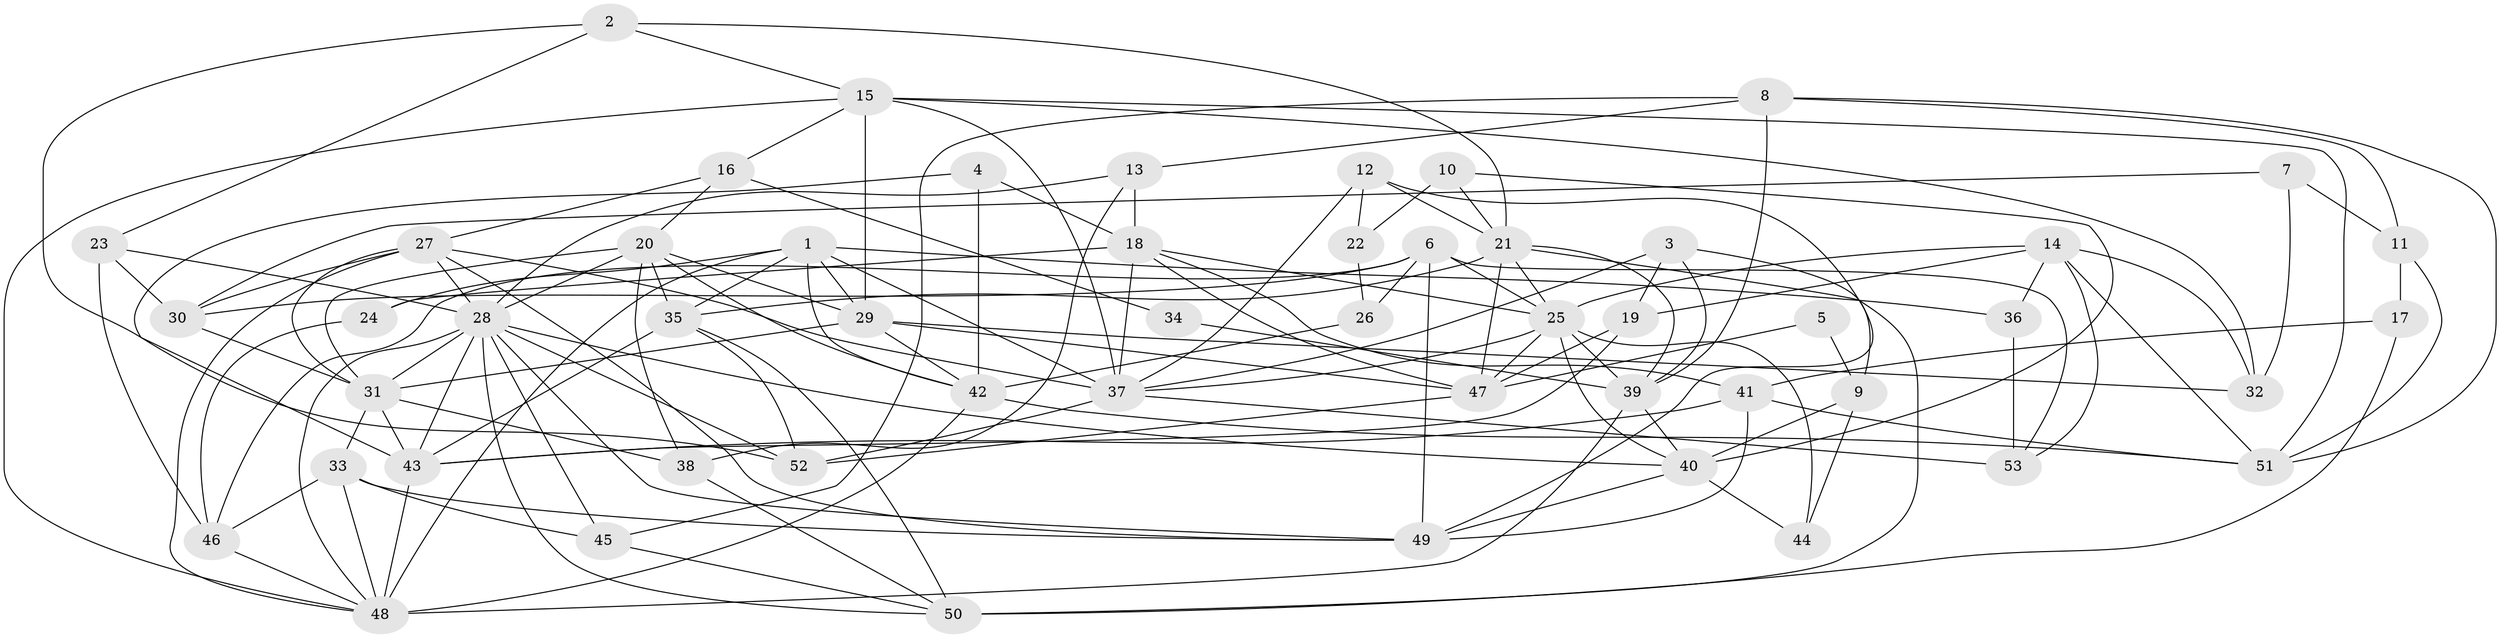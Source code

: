 // original degree distribution, {3: 0.24528301886792453, 4: 0.3113207547169811, 5: 0.2358490566037736, 2: 0.11320754716981132, 7: 0.018867924528301886, 6: 0.0660377358490566, 9: 0.009433962264150943}
// Generated by graph-tools (version 1.1) at 2025/02/03/09/25 03:02:05]
// undirected, 53 vertices, 141 edges
graph export_dot {
graph [start="1"]
  node [color=gray90,style=filled];
  1;
  2;
  3;
  4;
  5;
  6;
  7;
  8;
  9;
  10;
  11;
  12;
  13;
  14;
  15;
  16;
  17;
  18;
  19;
  20;
  21;
  22;
  23;
  24;
  25;
  26;
  27;
  28;
  29;
  30;
  31;
  32;
  33;
  34;
  35;
  36;
  37;
  38;
  39;
  40;
  41;
  42;
  43;
  44;
  45;
  46;
  47;
  48;
  49;
  50;
  51;
  52;
  53;
  1 -- 24 [weight=1.0];
  1 -- 29 [weight=1.0];
  1 -- 35 [weight=2.0];
  1 -- 36 [weight=2.0];
  1 -- 37 [weight=1.0];
  1 -- 42 [weight=1.0];
  1 -- 48 [weight=1.0];
  2 -- 15 [weight=1.0];
  2 -- 21 [weight=1.0];
  2 -- 23 [weight=1.0];
  2 -- 52 [weight=1.0];
  3 -- 9 [weight=1.0];
  3 -- 19 [weight=1.0];
  3 -- 37 [weight=1.0];
  3 -- 39 [weight=1.0];
  4 -- 18 [weight=1.0];
  4 -- 42 [weight=1.0];
  4 -- 43 [weight=1.0];
  5 -- 9 [weight=1.0];
  5 -- 47 [weight=1.0];
  6 -- 25 [weight=1.0];
  6 -- 26 [weight=1.0];
  6 -- 30 [weight=1.0];
  6 -- 46 [weight=1.0];
  6 -- 49 [weight=1.0];
  6 -- 53 [weight=1.0];
  7 -- 11 [weight=1.0];
  7 -- 30 [weight=1.0];
  7 -- 32 [weight=1.0];
  8 -- 11 [weight=1.0];
  8 -- 13 [weight=1.0];
  8 -- 39 [weight=2.0];
  8 -- 45 [weight=1.0];
  8 -- 51 [weight=1.0];
  9 -- 40 [weight=1.0];
  9 -- 44 [weight=1.0];
  10 -- 21 [weight=1.0];
  10 -- 22 [weight=1.0];
  10 -- 40 [weight=1.0];
  11 -- 17 [weight=1.0];
  11 -- 51 [weight=1.0];
  12 -- 21 [weight=1.0];
  12 -- 22 [weight=1.0];
  12 -- 37 [weight=1.0];
  12 -- 49 [weight=1.0];
  13 -- 18 [weight=1.0];
  13 -- 28 [weight=1.0];
  13 -- 38 [weight=1.0];
  14 -- 19 [weight=1.0];
  14 -- 25 [weight=1.0];
  14 -- 32 [weight=1.0];
  14 -- 36 [weight=1.0];
  14 -- 51 [weight=1.0];
  14 -- 53 [weight=1.0];
  15 -- 16 [weight=1.0];
  15 -- 29 [weight=1.0];
  15 -- 32 [weight=1.0];
  15 -- 37 [weight=1.0];
  15 -- 48 [weight=1.0];
  15 -- 51 [weight=1.0];
  16 -- 20 [weight=1.0];
  16 -- 27 [weight=1.0];
  16 -- 34 [weight=1.0];
  17 -- 41 [weight=1.0];
  17 -- 50 [weight=1.0];
  18 -- 24 [weight=1.0];
  18 -- 25 [weight=1.0];
  18 -- 37 [weight=1.0];
  18 -- 41 [weight=1.0];
  18 -- 47 [weight=1.0];
  19 -- 43 [weight=1.0];
  19 -- 47 [weight=1.0];
  20 -- 28 [weight=1.0];
  20 -- 29 [weight=1.0];
  20 -- 31 [weight=2.0];
  20 -- 35 [weight=1.0];
  20 -- 38 [weight=1.0];
  20 -- 42 [weight=1.0];
  21 -- 25 [weight=1.0];
  21 -- 35 [weight=1.0];
  21 -- 39 [weight=1.0];
  21 -- 47 [weight=1.0];
  21 -- 50 [weight=1.0];
  22 -- 26 [weight=1.0];
  23 -- 28 [weight=1.0];
  23 -- 30 [weight=1.0];
  23 -- 46 [weight=2.0];
  24 -- 46 [weight=1.0];
  25 -- 37 [weight=1.0];
  25 -- 39 [weight=1.0];
  25 -- 40 [weight=1.0];
  25 -- 44 [weight=1.0];
  25 -- 47 [weight=1.0];
  26 -- 42 [weight=1.0];
  27 -- 28 [weight=1.0];
  27 -- 30 [weight=1.0];
  27 -- 31 [weight=2.0];
  27 -- 37 [weight=1.0];
  27 -- 48 [weight=1.0];
  27 -- 49 [weight=1.0];
  28 -- 31 [weight=1.0];
  28 -- 40 [weight=2.0];
  28 -- 43 [weight=1.0];
  28 -- 45 [weight=2.0];
  28 -- 48 [weight=1.0];
  28 -- 49 [weight=1.0];
  28 -- 50 [weight=1.0];
  28 -- 52 [weight=1.0];
  29 -- 31 [weight=1.0];
  29 -- 32 [weight=1.0];
  29 -- 42 [weight=1.0];
  29 -- 47 [weight=3.0];
  30 -- 31 [weight=1.0];
  31 -- 33 [weight=1.0];
  31 -- 38 [weight=1.0];
  31 -- 43 [weight=1.0];
  33 -- 45 [weight=1.0];
  33 -- 46 [weight=1.0];
  33 -- 48 [weight=1.0];
  33 -- 49 [weight=1.0];
  34 -- 39 [weight=2.0];
  35 -- 43 [weight=1.0];
  35 -- 50 [weight=1.0];
  35 -- 52 [weight=1.0];
  36 -- 53 [weight=2.0];
  37 -- 52 [weight=1.0];
  37 -- 53 [weight=1.0];
  38 -- 50 [weight=1.0];
  39 -- 40 [weight=1.0];
  39 -- 48 [weight=1.0];
  40 -- 44 [weight=1.0];
  40 -- 49 [weight=1.0];
  41 -- 43 [weight=1.0];
  41 -- 49 [weight=1.0];
  41 -- 51 [weight=1.0];
  42 -- 48 [weight=2.0];
  42 -- 51 [weight=1.0];
  43 -- 48 [weight=1.0];
  45 -- 50 [weight=1.0];
  46 -- 48 [weight=1.0];
  47 -- 52 [weight=1.0];
}
